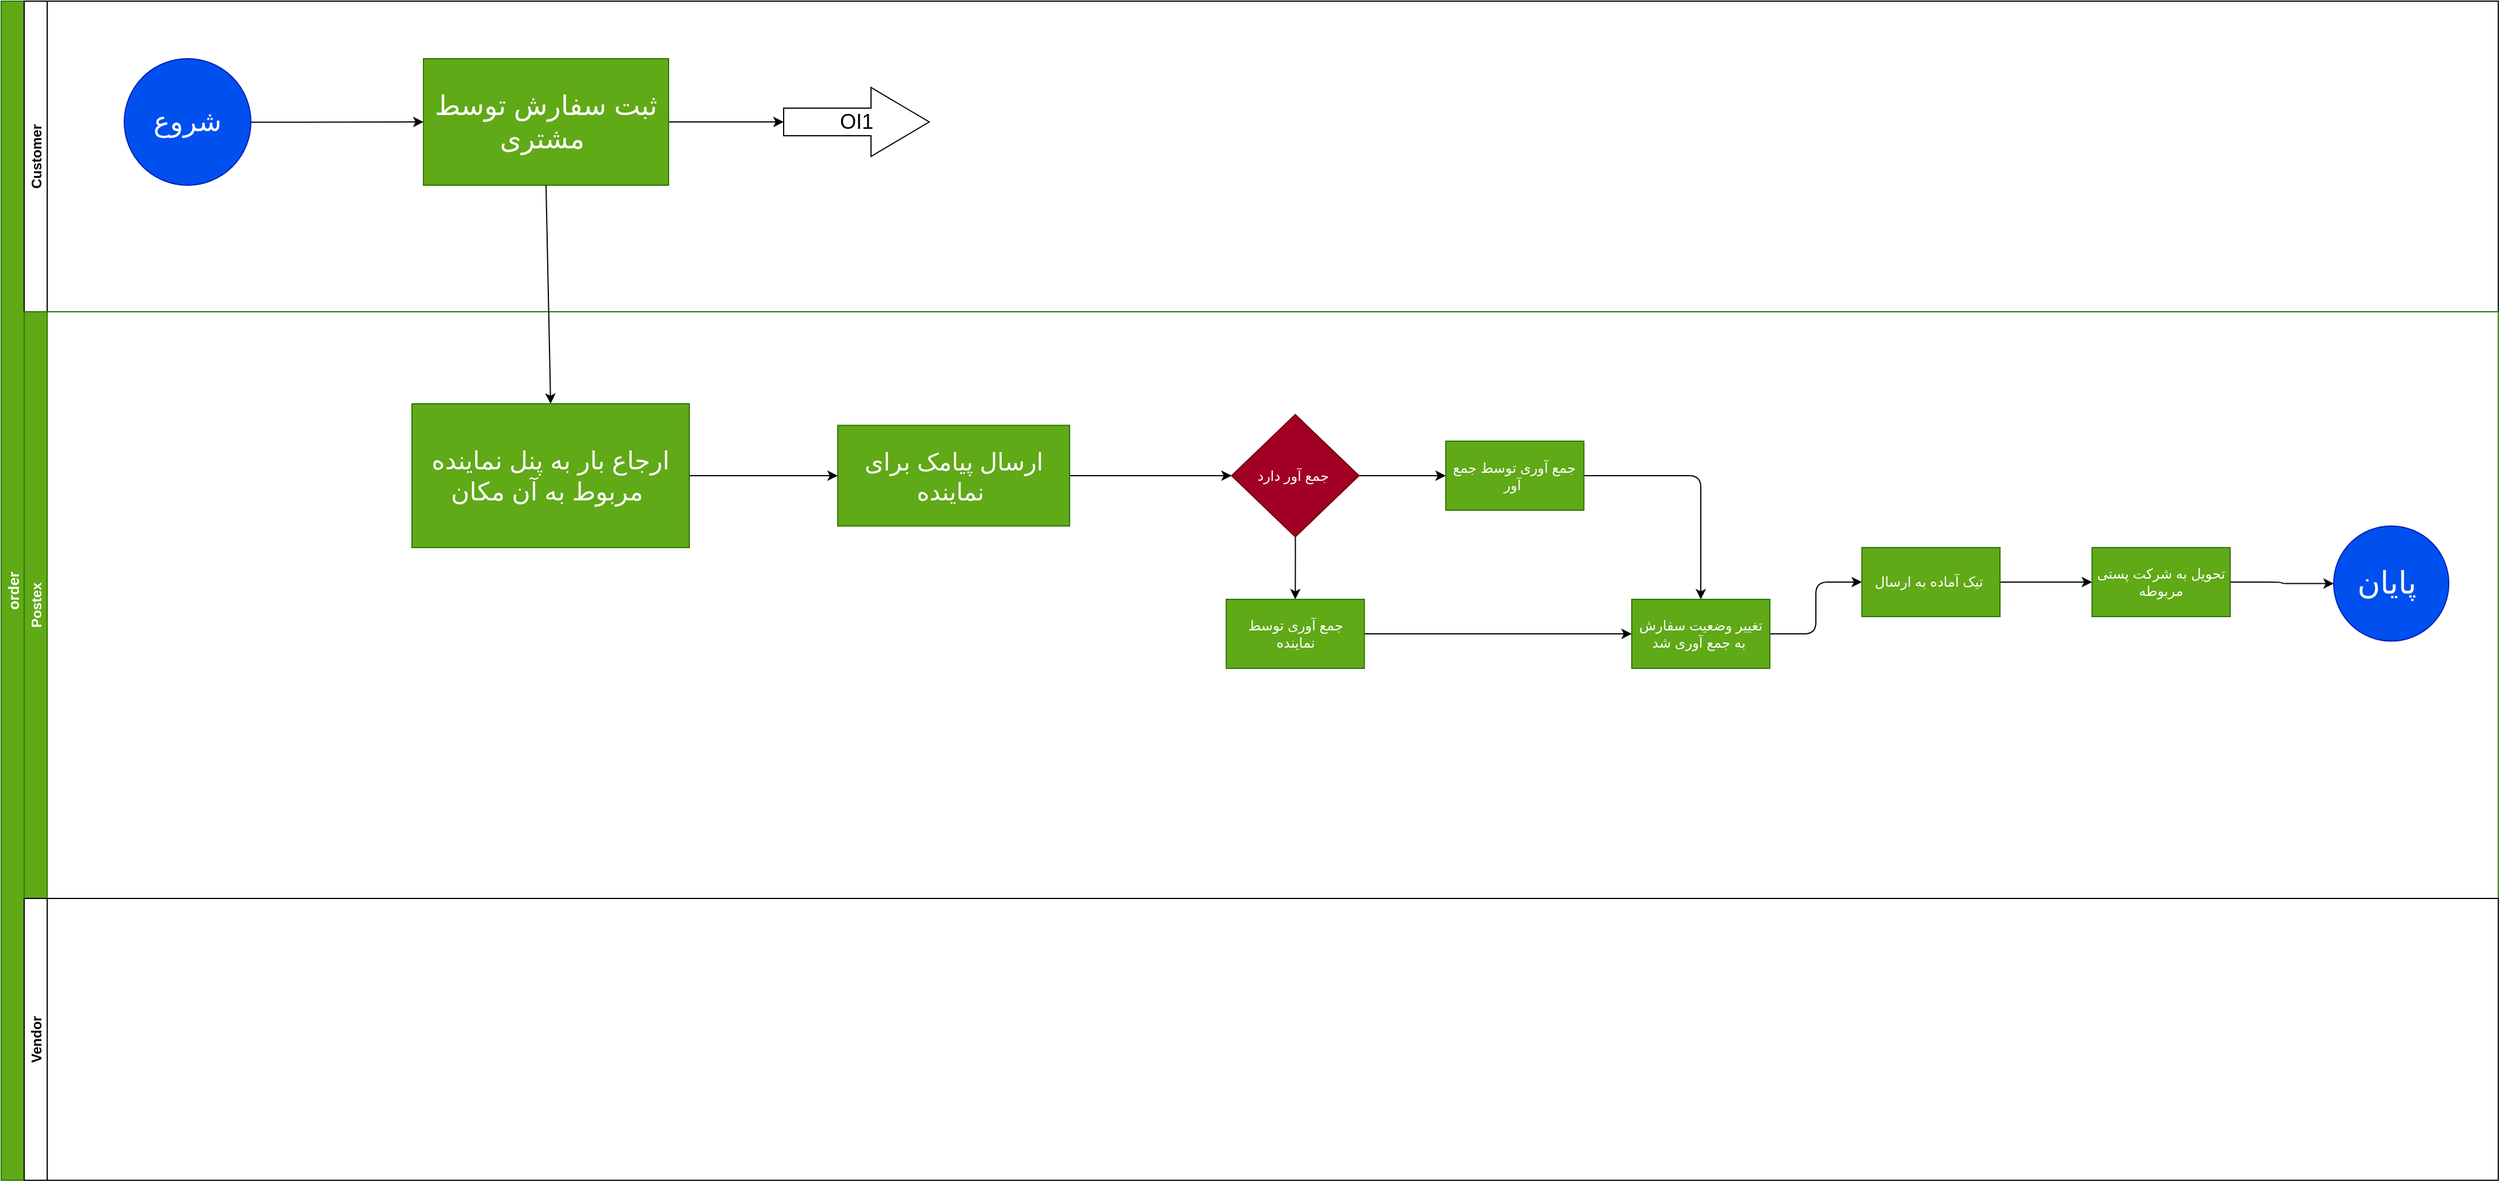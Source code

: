 <mxfile>
    <diagram id="kp0yGDg0v_yCm8DKMaAR" name="Page-1">
        <mxGraphModel dx="820" dy="567" grid="1" gridSize="10" guides="1" tooltips="1" connect="1" arrows="1" fold="1" page="1" pageScale="1" pageWidth="2336" pageHeight="1654" math="0" shadow="0">
            <root>
                <mxCell id="0"/>
                <mxCell id="1" parent="0"/>
                <mxCell id="2" value="order" style="swimlane;childLayout=stackLayout;resizeParent=1;resizeParentMax=0;horizontal=0;startSize=20;horizontalStack=0;fillColor=#60a917;strokeColor=#2D7600;fontColor=#ffffff;fontSize=13;" parent="1" vertex="1">
                    <mxGeometry x="83" y="80" width="2170" height="1025" as="geometry"/>
                </mxCell>
                <mxCell id="3" value="Customer" style="swimlane;startSize=20;horizontal=0;" parent="2" vertex="1">
                    <mxGeometry x="20" width="2150" height="270" as="geometry"/>
                </mxCell>
                <mxCell id="7" value="&lt;font style=&quot;font-size: 24px&quot;&gt;شروع&lt;/font&gt;" style="ellipse;whiteSpace=wrap;html=1;aspect=fixed;fillColor=#0050ef;strokeColor=#001DBC;fontColor=#ffffff;" parent="3" vertex="1">
                    <mxGeometry x="87" y="50" width="110" height="110" as="geometry"/>
                </mxCell>
                <mxCell id="27" value="" style="edgeStyle=none;html=1;" parent="3" source="9" target="26" edge="1">
                    <mxGeometry relative="1" as="geometry"/>
                </mxCell>
                <mxCell id="9" value="&lt;span style=&quot;font-size: 24px&quot;&gt;ثبت سفارش توسط مشتری&amp;nbsp;&lt;/span&gt;" style="whiteSpace=wrap;html=1;fontColor=#ffffff;strokeColor=#2D7600;fillColor=#60a917;" parent="3" vertex="1">
                    <mxGeometry x="347" y="50" width="213" height="110" as="geometry"/>
                </mxCell>
                <mxCell id="6" value="" style="edgeStyle=none;html=1;" parent="3" source="7" target="9" edge="1">
                    <mxGeometry relative="1" as="geometry"/>
                </mxCell>
                <mxCell id="26" value="&lt;font style=&quot;font-size: 18px&quot;&gt;OI1&lt;/font&gt;" style="shape=singleArrow;whiteSpace=wrap;html=1;arrowWidth=0.4;arrowSize=0.4;" parent="3" vertex="1">
                    <mxGeometry x="660" y="75" width="126.5" height="60" as="geometry"/>
                </mxCell>
                <mxCell id="4" value="Postex" style="swimlane;startSize=20;horizontal=0;fillColor=#60a917;strokeColor=#2D7600;fontColor=#ffffff;" parent="2" vertex="1">
                    <mxGeometry x="20" y="270" width="2150" height="510" as="geometry"/>
                </mxCell>
                <mxCell id="5" value="&lt;font style=&quot;font-size: 27px&quot;&gt;پایان&amp;nbsp;&lt;/font&gt;" style="ellipse;whiteSpace=wrap;html=1;aspect=fixed;fillColor=#0050ef;strokeColor=#001DBC;fontColor=#ffffff;" parent="4" vertex="1">
                    <mxGeometry x="2007" y="186.25" width="100" height="100" as="geometry"/>
                </mxCell>
                <mxCell id="30" value="" style="edgeStyle=orthogonalEdgeStyle;html=1;" parent="4" source="11" target="29" edge="1">
                    <mxGeometry relative="1" as="geometry"/>
                </mxCell>
                <mxCell id="11" value="&lt;font style=&quot;font-size: 22px&quot;&gt;ارجاع بار به پنل نماینده مربوط به آن مکان&amp;nbsp;&lt;/font&gt;" style="whiteSpace=wrap;html=1;fontColor=#ffffff;strokeColor=#2D7600;fillColor=#60a917;" parent="4" vertex="1">
                    <mxGeometry x="337" y="80" width="241" height="125" as="geometry"/>
                </mxCell>
                <mxCell id="32" value="" style="edgeStyle=orthogonalEdgeStyle;html=1;" parent="4" source="29" target="31" edge="1">
                    <mxGeometry relative="1" as="geometry"/>
                </mxCell>
                <mxCell id="29" value="&lt;font style=&quot;font-size: 21px&quot;&gt;ارسال پیامک برای نماینده&amp;nbsp;&lt;/font&gt;" style="whiteSpace=wrap;html=1;fontColor=#ffffff;strokeColor=#2D7600;fillColor=#60a917;" parent="4" vertex="1">
                    <mxGeometry x="707" y="98.75" width="201.5" height="87.5" as="geometry"/>
                </mxCell>
                <mxCell id="34" value="" style="edgeStyle=orthogonalEdgeStyle;html=1;" parent="4" source="31" target="33" edge="1">
                    <mxGeometry relative="1" as="geometry"/>
                </mxCell>
                <mxCell id="36" value="" style="edgeStyle=orthogonalEdgeStyle;html=1;" parent="4" source="31" target="35" edge="1">
                    <mxGeometry relative="1" as="geometry"/>
                </mxCell>
                <mxCell id="31" value="جمع آور دارد&amp;nbsp;" style="rhombus;whiteSpace=wrap;html=1;fontColor=#ffffff;strokeColor=#6F0000;fillColor=#a20025;" parent="4" vertex="1">
                    <mxGeometry x="1049.25" y="89.38" width="110.75" height="106.25" as="geometry"/>
                </mxCell>
                <mxCell id="38" value="" style="edgeStyle=orthogonalEdgeStyle;html=1;" parent="4" source="33" target="37" edge="1">
                    <mxGeometry relative="1" as="geometry"/>
                </mxCell>
                <mxCell id="33" value="جمع آوری توسط جمع آور&amp;nbsp;" style="whiteSpace=wrap;html=1;fontColor=#ffffff;strokeColor=#2D7600;fillColor=#60a917;" parent="4" vertex="1">
                    <mxGeometry x="1235.375" y="112.505" width="120" height="60" as="geometry"/>
                </mxCell>
                <mxCell id="39" style="edgeStyle=orthogonalEdgeStyle;html=1;exitX=1;exitY=0.5;exitDx=0;exitDy=0;entryX=0;entryY=0.5;entryDx=0;entryDy=0;" parent="4" source="35" target="37" edge="1">
                    <mxGeometry relative="1" as="geometry"/>
                </mxCell>
                <mxCell id="35" value="جمع آوری توسط نماینده" style="whiteSpace=wrap;html=1;fontColor=#ffffff;strokeColor=#2D7600;fillColor=#60a917;" parent="4" vertex="1">
                    <mxGeometry x="1044.625" y="250.005" width="120" height="60" as="geometry"/>
                </mxCell>
                <mxCell id="41" value="" style="edgeStyle=orthogonalEdgeStyle;html=1;" parent="4" source="37" target="40" edge="1">
                    <mxGeometry relative="1" as="geometry"/>
                </mxCell>
                <mxCell id="37" value="تغییر وضعیت سفارش به جمع آوری شد&amp;nbsp;" style="whiteSpace=wrap;html=1;fontColor=#ffffff;strokeColor=#2D7600;fillColor=#60a917;" parent="4" vertex="1">
                    <mxGeometry x="1397.005" y="250.005" width="120" height="60" as="geometry"/>
                </mxCell>
                <mxCell id="43" value="" style="edgeStyle=orthogonalEdgeStyle;html=1;" parent="4" source="40" target="42" edge="1">
                    <mxGeometry relative="1" as="geometry"/>
                </mxCell>
                <mxCell id="40" value="تیک آماده به ارسال&amp;nbsp;" style="whiteSpace=wrap;html=1;fontColor=#ffffff;strokeColor=#2D7600;fillColor=#60a917;" parent="4" vertex="1">
                    <mxGeometry x="1597.005" y="205.005" width="120" height="60" as="geometry"/>
                </mxCell>
                <mxCell id="44" style="edgeStyle=orthogonalEdgeStyle;html=1;exitX=1;exitY=0.5;exitDx=0;exitDy=0;" parent="4" source="42" target="5" edge="1">
                    <mxGeometry relative="1" as="geometry"/>
                </mxCell>
                <mxCell id="42" value="تحویل به شرکت پستی مربوطه" style="whiteSpace=wrap;html=1;fontColor=#ffffff;strokeColor=#2D7600;fillColor=#60a917;" parent="4" vertex="1">
                    <mxGeometry x="1797.005" y="205.005" width="120" height="60" as="geometry"/>
                </mxCell>
                <mxCell id="21" value="Vendor" style="swimlane;startSize=20;horizontal=0;" parent="2" vertex="1">
                    <mxGeometry x="20" y="780" width="2150" height="245" as="geometry"/>
                </mxCell>
                <mxCell id="28" style="edgeStyle=none;html=1;exitX=0.5;exitY=1;exitDx=0;exitDy=0;entryX=0.5;entryY=0;entryDx=0;entryDy=0;" parent="2" source="9" target="11" edge="1">
                    <mxGeometry relative="1" as="geometry"/>
                </mxCell>
            </root>
        </mxGraphModel>
    </diagram>
</mxfile>